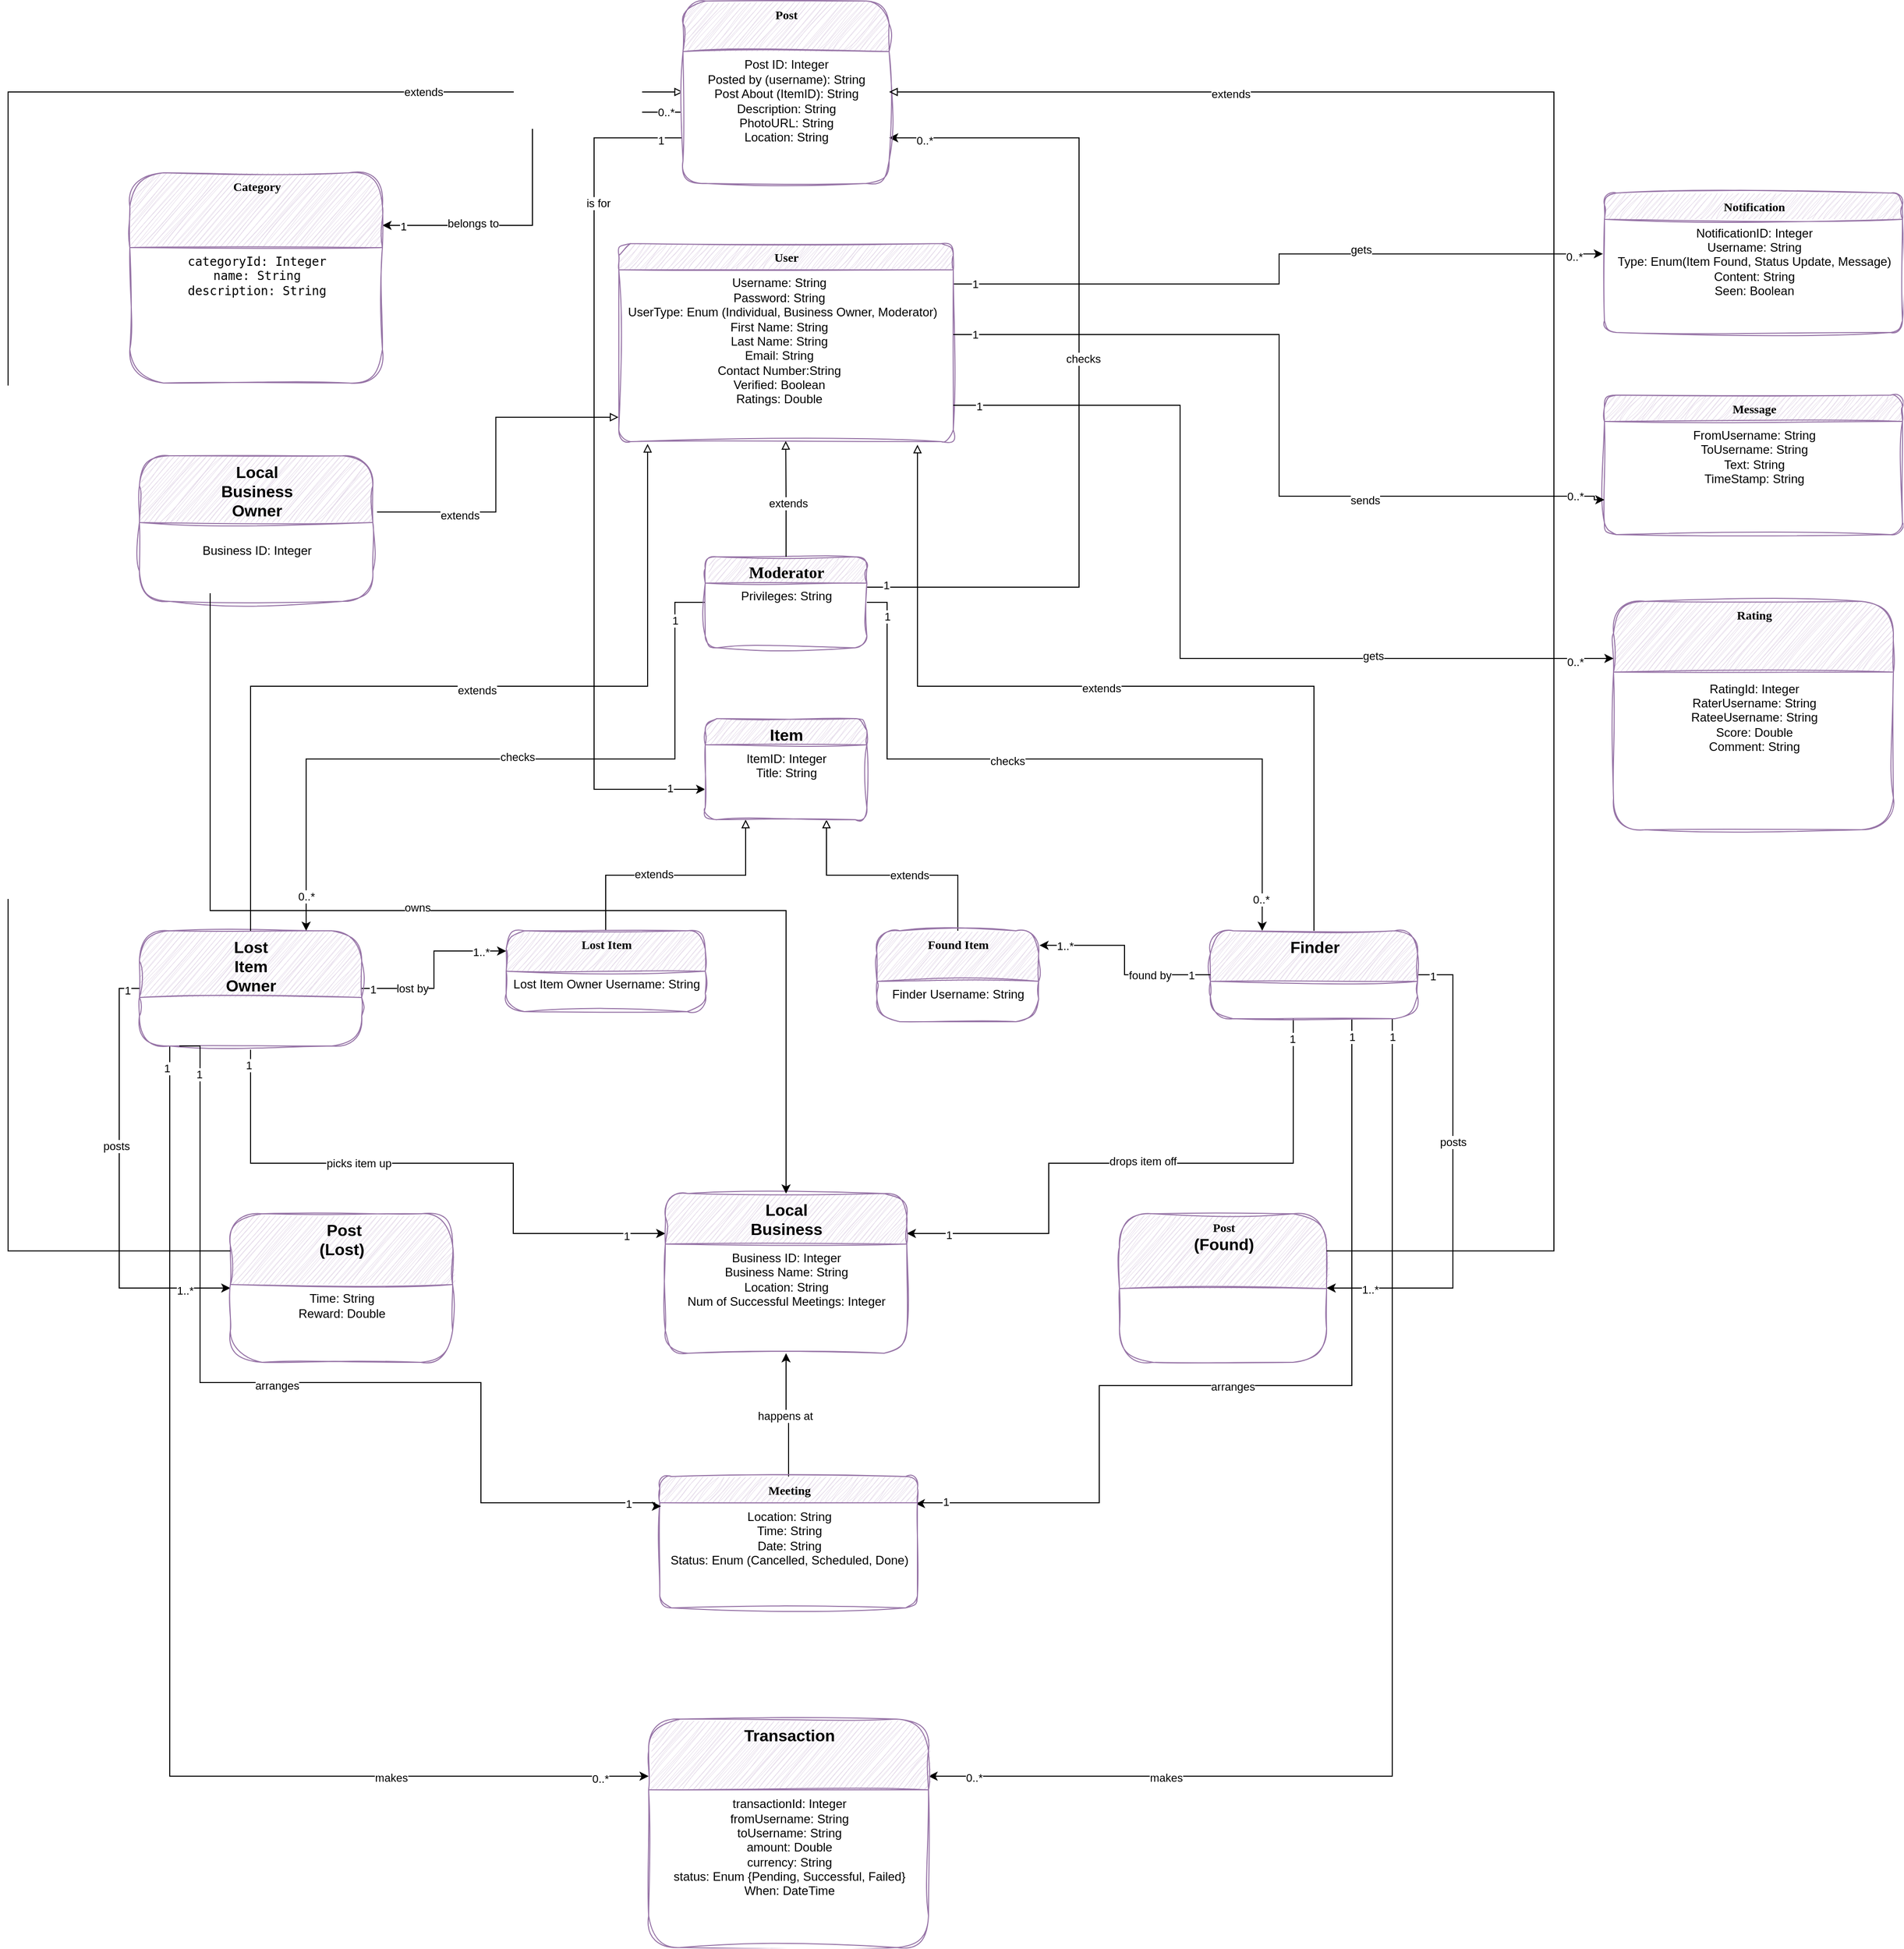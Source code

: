 <mxfile version="26.2.14">
  <diagram name="Page-1" id="hVkFm149pKsA2niMRCKo">
    <mxGraphModel dx="2934" dy="2170" grid="1" gridSize="10" guides="1" tooltips="1" connect="1" arrows="1" fold="1" page="1" pageScale="1" pageWidth="850" pageHeight="1100" math="0" shadow="0">
      <root>
        <mxCell id="0" />
        <mxCell id="1" parent="0" />
        <mxCell id="30yQaxvcxM4nG7VqYGFR-7" style="edgeStyle=orthogonalEdgeStyle;rounded=0;orthogonalLoop=1;jettySize=auto;html=1;entryX=0.25;entryY=1;entryDx=0;entryDy=0;endArrow=block;endFill=0;exitX=0.5;exitY=0;exitDx=0;exitDy=0;" edge="1" parent="1" source="30yQaxvcxM4nG7VqYGFR-3" target="30yQaxvcxM4nG7VqYGFR-1">
          <mxGeometry relative="1" as="geometry" />
        </mxCell>
        <mxCell id="30yQaxvcxM4nG7VqYGFR-10" value="extends" style="edgeLabel;html=1;align=center;verticalAlign=middle;resizable=0;points=[];" vertex="1" connectable="0" parent="30yQaxvcxM4nG7VqYGFR-7">
          <mxGeometry x="-0.183" y="1" relative="1" as="geometry">
            <mxPoint x="1" as="offset" />
          </mxGeometry>
        </mxCell>
        <mxCell id="30yQaxvcxM4nG7VqYGFR-8" style="edgeStyle=orthogonalEdgeStyle;rounded=0;orthogonalLoop=1;jettySize=auto;html=1;entryX=0.75;entryY=1;entryDx=0;entryDy=0;exitX=0.5;exitY=0;exitDx=0;exitDy=0;endArrow=block;endFill=0;" edge="1" parent="1" source="30yQaxvcxM4nG7VqYGFR-5" target="30yQaxvcxM4nG7VqYGFR-1">
          <mxGeometry relative="1" as="geometry" />
        </mxCell>
        <mxCell id="30yQaxvcxM4nG7VqYGFR-9" value="extends" style="edgeLabel;html=1;align=center;verticalAlign=middle;resizable=0;points=[];" vertex="1" connectable="0" parent="30yQaxvcxM4nG7VqYGFR-8">
          <mxGeometry x="-0.142" relative="1" as="geometry">
            <mxPoint as="offset" />
          </mxGeometry>
        </mxCell>
        <mxCell id="30yQaxvcxM4nG7VqYGFR-82" style="edgeStyle=orthogonalEdgeStyle;rounded=0;orthogonalLoop=1;jettySize=auto;html=1;exitX=0;exitY=0.75;exitDx=0;exitDy=0;" edge="1" parent="1" source="30yQaxvcxM4nG7VqYGFR-72" target="30yQaxvcxM4nG7VqYGFR-1">
          <mxGeometry relative="1" as="geometry">
            <mxPoint x="240" y="-580" as="sourcePoint" />
            <Array as="points">
              <mxPoint x="210" y="-595" />
              <mxPoint x="210" y="50" />
            </Array>
          </mxGeometry>
        </mxCell>
        <mxCell id="30yQaxvcxM4nG7VqYGFR-84" value="is for" style="edgeLabel;html=1;align=center;verticalAlign=middle;resizable=0;points=[];" vertex="1" connectable="0" parent="30yQaxvcxM4nG7VqYGFR-82">
          <mxGeometry x="-0.642" y="4" relative="1" as="geometry">
            <mxPoint y="1" as="offset" />
          </mxGeometry>
        </mxCell>
        <mxCell id="30yQaxvcxM4nG7VqYGFR-111" value="1" style="edgeLabel;html=1;align=center;verticalAlign=middle;resizable=0;points=[];" vertex="1" connectable="0" parent="30yQaxvcxM4nG7VqYGFR-82">
          <mxGeometry x="-0.948" y="2" relative="1" as="geometry">
            <mxPoint as="offset" />
          </mxGeometry>
        </mxCell>
        <mxCell id="30yQaxvcxM4nG7VqYGFR-112" value="1" style="edgeLabel;html=1;align=center;verticalAlign=middle;resizable=0;points=[];" vertex="1" connectable="0" parent="30yQaxvcxM4nG7VqYGFR-82">
          <mxGeometry x="0.917" y="1" relative="1" as="geometry">
            <mxPoint as="offset" />
          </mxGeometry>
        </mxCell>
        <mxCell id="30yQaxvcxM4nG7VqYGFR-1" value="&lt;span id=&quot;docs-internal-guid-3f319763-7fff-94b9-aead-58de4b7816bd&quot; style=&quot;font-size:12pt;font-family:Calibri,sans-serif;color:#000000;background-color:transparent;font-weight:700;font-style:normal;font-variant:normal;text-decoration:none;vertical-align:baseline;white-space:pre;white-space:pre-wrap;&quot;&gt;Item&lt;/span&gt;" style="swimlane;html=1;fontStyle=1;align=center;verticalAlign=top;childLayout=stackLayout;horizontal=1;startSize=26;horizontalStack=0;resizeParent=1;resizeLast=0;collapsible=1;marginBottom=0;swimlaneFillColor=#ffffff;rounded=1;shadow=0;comic=0;labelBackgroundColor=none;strokeWidth=1;fillColor=#e1d5e7;fontFamily=Verdana;fontSize=12;sketch=1;curveFitting=1;jiggle=2;strokeColor=#9673a6;" vertex="1" parent="1">
          <mxGeometry x="320" y="-20" width="160" height="100" as="geometry" />
        </mxCell>
        <mxCell id="30yQaxvcxM4nG7VqYGFR-2" value="&lt;div&gt;ItemID: Integer&lt;/div&gt;&lt;div&gt;Title: String&lt;/div&gt;&lt;div&gt;&lt;br&gt;&lt;/div&gt;" style="text;html=1;align=center;verticalAlign=middle;resizable=0;points=[];autosize=1;strokeColor=none;fillColor=none;" vertex="1" parent="30yQaxvcxM4nG7VqYGFR-1">
          <mxGeometry y="26" width="160" height="55" as="geometry" />
        </mxCell>
        <mxCell id="30yQaxvcxM4nG7VqYGFR-3" value="Lost Item" style="swimlane;html=1;fontStyle=1;align=center;verticalAlign=top;childLayout=stackLayout;horizontal=1;startSize=40;horizontalStack=0;resizeParent=1;resizeLast=0;collapsible=1;marginBottom=0;swimlaneFillColor=#ffffff;rounded=1;shadow=0;comic=0;labelBackgroundColor=none;strokeWidth=1;fillColor=#e1d5e7;fontFamily=Verdana;fontSize=12;sketch=1;curveFitting=1;jiggle=2;strokeColor=#9673a6;" vertex="1" parent="1">
          <mxGeometry x="123" y="190" width="197" height="80" as="geometry" />
        </mxCell>
        <mxCell id="30yQaxvcxM4nG7VqYGFR-4" value="Lost Item Owner Username: String" style="text;html=1;align=center;verticalAlign=middle;resizable=0;points=[];autosize=1;strokeColor=none;fillColor=none;" vertex="1" parent="30yQaxvcxM4nG7VqYGFR-3">
          <mxGeometry y="40" width="197" height="26" as="geometry" />
        </mxCell>
        <mxCell id="30yQaxvcxM4nG7VqYGFR-5" value="Found Item" style="swimlane;html=1;fontStyle=1;align=center;verticalAlign=top;childLayout=stackLayout;horizontal=1;startSize=50;horizontalStack=0;resizeParent=1;resizeLast=0;collapsible=1;marginBottom=0;swimlaneFillColor=#ffffff;rounded=1;shadow=0;comic=0;labelBackgroundColor=none;strokeWidth=1;fillColor=#e1d5e7;fontFamily=Verdana;fontSize=12;sketch=1;curveFitting=1;jiggle=2;strokeColor=#9673a6;" vertex="1" parent="1">
          <mxGeometry x="490" y="190" width="160" height="90" as="geometry" />
        </mxCell>
        <mxCell id="30yQaxvcxM4nG7VqYGFR-6" value="Finder Username: String" style="text;html=1;align=center;verticalAlign=middle;resizable=0;points=[];autosize=1;strokeColor=none;fillColor=none;" vertex="1" parent="30yQaxvcxM4nG7VqYGFR-5">
          <mxGeometry y="50" width="160" height="26" as="geometry" />
        </mxCell>
        <mxCell id="30yQaxvcxM4nG7VqYGFR-36" style="edgeStyle=orthogonalEdgeStyle;rounded=0;orthogonalLoop=1;jettySize=auto;html=1;entryX=1;entryY=0.25;entryDx=0;entryDy=0;" edge="1" parent="1" source="30yQaxvcxM4nG7VqYGFR-11" target="30yQaxvcxM4nG7VqYGFR-29">
          <mxGeometry relative="1" as="geometry">
            <Array as="points">
              <mxPoint x="902" y="420" />
              <mxPoint x="660" y="420" />
              <mxPoint x="660" y="490" />
            </Array>
          </mxGeometry>
        </mxCell>
        <mxCell id="30yQaxvcxM4nG7VqYGFR-37" value="drops item off" style="edgeLabel;html=1;align=center;verticalAlign=middle;resizable=0;points=[];" vertex="1" connectable="0" parent="30yQaxvcxM4nG7VqYGFR-36">
          <mxGeometry x="-0.022" y="-2" relative="1" as="geometry">
            <mxPoint x="-1" as="offset" />
          </mxGeometry>
        </mxCell>
        <mxCell id="30yQaxvcxM4nG7VqYGFR-138" value="1" style="edgeLabel;html=1;align=center;verticalAlign=middle;resizable=0;points=[];" vertex="1" connectable="0" parent="30yQaxvcxM4nG7VqYGFR-36">
          <mxGeometry x="-0.933" y="-1" relative="1" as="geometry">
            <mxPoint as="offset" />
          </mxGeometry>
        </mxCell>
        <mxCell id="30yQaxvcxM4nG7VqYGFR-139" value="1" style="edgeLabel;html=1;align=center;verticalAlign=middle;resizable=0;points=[];" vertex="1" connectable="0" parent="30yQaxvcxM4nG7VqYGFR-36">
          <mxGeometry x="0.861" y="1" relative="1" as="geometry">
            <mxPoint as="offset" />
          </mxGeometry>
        </mxCell>
        <mxCell id="30yQaxvcxM4nG7VqYGFR-46" style="edgeStyle=orthogonalEdgeStyle;rounded=0;orthogonalLoop=1;jettySize=auto;html=1;entryX=0.994;entryY=0.208;entryDx=0;entryDy=0;entryPerimeter=0;" edge="1" parent="1" source="30yQaxvcxM4nG7VqYGFR-11" target="30yQaxvcxM4nG7VqYGFR-39">
          <mxGeometry relative="1" as="geometry">
            <Array as="points">
              <mxPoint x="960" y="640" />
              <mxPoint x="710" y="640" />
              <mxPoint x="710" y="756" />
              <mxPoint x="530" y="756" />
              <mxPoint x="530" y="757" />
            </Array>
          </mxGeometry>
        </mxCell>
        <mxCell id="30yQaxvcxM4nG7VqYGFR-49" value="arranges" style="edgeLabel;html=1;align=center;verticalAlign=middle;resizable=0;points=[];" vertex="1" connectable="0" parent="30yQaxvcxM4nG7VqYGFR-46">
          <mxGeometry x="0.143" y="1" relative="1" as="geometry">
            <mxPoint x="40" as="offset" />
          </mxGeometry>
        </mxCell>
        <mxCell id="30yQaxvcxM4nG7VqYGFR-140" value="1" style="edgeLabel;html=1;align=center;verticalAlign=middle;resizable=0;points=[];" vertex="1" connectable="0" parent="30yQaxvcxM4nG7VqYGFR-46">
          <mxGeometry x="-0.961" relative="1" as="geometry">
            <mxPoint as="offset" />
          </mxGeometry>
        </mxCell>
        <mxCell id="30yQaxvcxM4nG7VqYGFR-141" value="1" style="edgeLabel;html=1;align=center;verticalAlign=middle;resizable=0;points=[];" vertex="1" connectable="0" parent="30yQaxvcxM4nG7VqYGFR-46">
          <mxGeometry x="0.933" y="-1" relative="1" as="geometry">
            <mxPoint as="offset" />
          </mxGeometry>
        </mxCell>
        <mxCell id="30yQaxvcxM4nG7VqYGFR-70" style="edgeStyle=orthogonalEdgeStyle;rounded=0;orthogonalLoop=1;jettySize=auto;html=1;entryX=1;entryY=0.5;entryDx=0;entryDy=0;" edge="1" parent="1" source="30yQaxvcxM4nG7VqYGFR-11" target="30yQaxvcxM4nG7VqYGFR-66">
          <mxGeometry relative="1" as="geometry">
            <Array as="points">
              <mxPoint x="1060" y="234" />
              <mxPoint x="1060" y="544" />
            </Array>
          </mxGeometry>
        </mxCell>
        <mxCell id="30yQaxvcxM4nG7VqYGFR-71" value="posts" style="edgeLabel;html=1;align=center;verticalAlign=middle;resizable=0;points=[];" vertex="1" connectable="0" parent="30yQaxvcxM4nG7VqYGFR-70">
          <mxGeometry x="-0.153" relative="1" as="geometry">
            <mxPoint y="1" as="offset" />
          </mxGeometry>
        </mxCell>
        <mxCell id="30yQaxvcxM4nG7VqYGFR-128" value="1" style="edgeLabel;html=1;align=center;verticalAlign=middle;resizable=0;points=[];" vertex="1" connectable="0" parent="30yQaxvcxM4nG7VqYGFR-70">
          <mxGeometry x="-0.936" relative="1" as="geometry">
            <mxPoint y="1" as="offset" />
          </mxGeometry>
        </mxCell>
        <mxCell id="30yQaxvcxM4nG7VqYGFR-129" value="1..*" style="edgeLabel;html=1;align=center;verticalAlign=middle;resizable=0;points=[];" vertex="1" connectable="0" parent="30yQaxvcxM4nG7VqYGFR-70">
          <mxGeometry x="0.817" y="1" relative="1" as="geometry">
            <mxPoint as="offset" />
          </mxGeometry>
        </mxCell>
        <mxCell id="30yQaxvcxM4nG7VqYGFR-107" style="edgeStyle=orthogonalEdgeStyle;rounded=0;orthogonalLoop=1;jettySize=auto;html=1;entryX=1;entryY=0.25;entryDx=0;entryDy=0;" edge="1" parent="1" source="30yQaxvcxM4nG7VqYGFR-11" target="30yQaxvcxM4nG7VqYGFR-104">
          <mxGeometry relative="1" as="geometry">
            <Array as="points">
              <mxPoint x="1000" y="1027" />
            </Array>
          </mxGeometry>
        </mxCell>
        <mxCell id="30yQaxvcxM4nG7VqYGFR-108" value="makes" style="edgeLabel;html=1;align=center;verticalAlign=middle;resizable=0;points=[];" vertex="1" connectable="0" parent="30yQaxvcxM4nG7VqYGFR-107">
          <mxGeometry x="0.611" y="1" relative="1" as="geometry">
            <mxPoint as="offset" />
          </mxGeometry>
        </mxCell>
        <mxCell id="30yQaxvcxM4nG7VqYGFR-145" value="0..*" style="edgeLabel;html=1;align=center;verticalAlign=middle;resizable=0;points=[];" vertex="1" connectable="0" parent="30yQaxvcxM4nG7VqYGFR-107">
          <mxGeometry x="0.927" y="1" relative="1" as="geometry">
            <mxPoint x="1" as="offset" />
          </mxGeometry>
        </mxCell>
        <mxCell id="30yQaxvcxM4nG7VqYGFR-147" value="1" style="edgeLabel;html=1;align=center;verticalAlign=middle;resizable=0;points=[];" vertex="1" connectable="0" parent="30yQaxvcxM4nG7VqYGFR-107">
          <mxGeometry x="-0.97" relative="1" as="geometry">
            <mxPoint as="offset" />
          </mxGeometry>
        </mxCell>
        <mxCell id="30yQaxvcxM4nG7VqYGFR-11" value="&lt;span id=&quot;docs-internal-guid-a88b9b18-7fff-cebd-dcaf-61405e9e3261&quot; style=&quot;font-size:12pt;font-family:Calibri,sans-serif;color:#000000;background-color:transparent;font-weight:700;font-style:normal;font-variant:normal;text-decoration:none;vertical-align:baseline;white-space:pre;white-space:pre-wrap;&quot;&gt;Finder&lt;/span&gt;" style="swimlane;html=1;fontStyle=1;align=center;verticalAlign=top;childLayout=stackLayout;horizontal=1;startSize=50;horizontalStack=0;resizeParent=1;resizeLast=0;collapsible=1;marginBottom=0;swimlaneFillColor=#ffffff;rounded=1;shadow=0;comic=0;labelBackgroundColor=none;strokeWidth=1;fillColor=#e1d5e7;fontFamily=Verdana;fontSize=12;sketch=1;curveFitting=1;jiggle=2;strokeColor=#9673a6;" vertex="1" parent="1">
          <mxGeometry x="820" y="190" width="205" height="87" as="geometry" />
        </mxCell>
        <mxCell id="30yQaxvcxM4nG7VqYGFR-13" style="edgeStyle=orthogonalEdgeStyle;rounded=0;orthogonalLoop=1;jettySize=auto;html=1;entryX=0;entryY=0.25;entryDx=0;entryDy=0;" edge="1" parent="1" source="30yQaxvcxM4nG7VqYGFR-12" target="30yQaxvcxM4nG7VqYGFR-3">
          <mxGeometry relative="1" as="geometry" />
        </mxCell>
        <mxCell id="30yQaxvcxM4nG7VqYGFR-14" value="lost by" style="edgeLabel;html=1;align=center;verticalAlign=middle;resizable=0;points=[];" vertex="1" connectable="0" parent="30yQaxvcxM4nG7VqYGFR-13">
          <mxGeometry x="-0.578" y="-1" relative="1" as="geometry">
            <mxPoint x="12" y="-1" as="offset" />
          </mxGeometry>
        </mxCell>
        <mxCell id="30yQaxvcxM4nG7VqYGFR-132" value="1" style="edgeLabel;html=1;align=center;verticalAlign=middle;resizable=0;points=[];" vertex="1" connectable="0" parent="30yQaxvcxM4nG7VqYGFR-13">
          <mxGeometry x="-0.878" y="-1" relative="1" as="geometry">
            <mxPoint as="offset" />
          </mxGeometry>
        </mxCell>
        <mxCell id="30yQaxvcxM4nG7VqYGFR-133" value="1..*" style="edgeLabel;html=1;align=center;verticalAlign=middle;resizable=0;points=[];" vertex="1" connectable="0" parent="30yQaxvcxM4nG7VqYGFR-13">
          <mxGeometry x="0.722" y="-1" relative="1" as="geometry">
            <mxPoint as="offset" />
          </mxGeometry>
        </mxCell>
        <mxCell id="30yQaxvcxM4nG7VqYGFR-35" style="edgeStyle=orthogonalEdgeStyle;rounded=0;orthogonalLoop=1;jettySize=auto;html=1;entryX=0;entryY=0.25;entryDx=0;entryDy=0;" edge="1" parent="1" source="30yQaxvcxM4nG7VqYGFR-12" target="30yQaxvcxM4nG7VqYGFR-29">
          <mxGeometry relative="1" as="geometry">
            <Array as="points">
              <mxPoint x="-130" y="420" />
              <mxPoint x="130" y="420" />
              <mxPoint x="130" y="490" />
            </Array>
          </mxGeometry>
        </mxCell>
        <mxCell id="30yQaxvcxM4nG7VqYGFR-38" value="picks item up" style="edgeLabel;html=1;align=center;verticalAlign=middle;resizable=0;points=[];" vertex="1" connectable="0" parent="30yQaxvcxM4nG7VqYGFR-35">
          <mxGeometry x="-0.252" relative="1" as="geometry">
            <mxPoint as="offset" />
          </mxGeometry>
        </mxCell>
        <mxCell id="30yQaxvcxM4nG7VqYGFR-136" value="1" style="edgeLabel;html=1;align=center;verticalAlign=middle;resizable=0;points=[];" vertex="1" connectable="0" parent="30yQaxvcxM4nG7VqYGFR-35">
          <mxGeometry x="-0.936" y="-2" relative="1" as="geometry">
            <mxPoint as="offset" />
          </mxGeometry>
        </mxCell>
        <mxCell id="30yQaxvcxM4nG7VqYGFR-137" value="1" style="edgeLabel;html=1;align=center;verticalAlign=middle;resizable=0;points=[];" vertex="1" connectable="0" parent="30yQaxvcxM4nG7VqYGFR-35">
          <mxGeometry x="0.867" y="-1" relative="1" as="geometry">
            <mxPoint x="1" y="1" as="offset" />
          </mxGeometry>
        </mxCell>
        <mxCell id="30yQaxvcxM4nG7VqYGFR-68" style="edgeStyle=orthogonalEdgeStyle;rounded=0;orthogonalLoop=1;jettySize=auto;html=1;entryX=0;entryY=0.5;entryDx=0;entryDy=0;" edge="1" parent="1" source="30yQaxvcxM4nG7VqYGFR-12" target="30yQaxvcxM4nG7VqYGFR-64">
          <mxGeometry relative="1" as="geometry">
            <Array as="points">
              <mxPoint x="-260" y="247" />
              <mxPoint x="-260" y="544" />
            </Array>
          </mxGeometry>
        </mxCell>
        <mxCell id="30yQaxvcxM4nG7VqYGFR-69" value="posts" style="edgeLabel;html=1;align=center;verticalAlign=middle;resizable=0;points=[];" vertex="1" connectable="0" parent="30yQaxvcxM4nG7VqYGFR-68">
          <mxGeometry x="-0.175" y="-3" relative="1" as="geometry">
            <mxPoint as="offset" />
          </mxGeometry>
        </mxCell>
        <mxCell id="30yQaxvcxM4nG7VqYGFR-134" value="1" style="edgeLabel;html=1;align=center;verticalAlign=middle;resizable=0;points=[];" vertex="1" connectable="0" parent="30yQaxvcxM4nG7VqYGFR-68">
          <mxGeometry x="-0.944" y="2" relative="1" as="geometry">
            <mxPoint as="offset" />
          </mxGeometry>
        </mxCell>
        <mxCell id="30yQaxvcxM4nG7VqYGFR-135" value="1..*" style="edgeLabel;html=1;align=center;verticalAlign=middle;resizable=0;points=[];" vertex="1" connectable="0" parent="30yQaxvcxM4nG7VqYGFR-68">
          <mxGeometry x="0.789" y="-1" relative="1" as="geometry">
            <mxPoint y="1" as="offset" />
          </mxGeometry>
        </mxCell>
        <mxCell id="30yQaxvcxM4nG7VqYGFR-106" style="edgeStyle=orthogonalEdgeStyle;rounded=0;orthogonalLoop=1;jettySize=auto;html=1;entryX=0;entryY=0.25;entryDx=0;entryDy=0;" edge="1" parent="1" source="30yQaxvcxM4nG7VqYGFR-12" target="30yQaxvcxM4nG7VqYGFR-104">
          <mxGeometry relative="1" as="geometry">
            <Array as="points">
              <mxPoint x="-210" y="1027" />
            </Array>
          </mxGeometry>
        </mxCell>
        <mxCell id="30yQaxvcxM4nG7VqYGFR-110" value="makes" style="edgeLabel;html=1;align=center;verticalAlign=middle;resizable=0;points=[];" vertex="1" connectable="0" parent="30yQaxvcxM4nG7VqYGFR-106">
          <mxGeometry x="0.572" y="-1" relative="1" as="geometry">
            <mxPoint x="1" as="offset" />
          </mxGeometry>
        </mxCell>
        <mxCell id="30yQaxvcxM4nG7VqYGFR-144" value="0..*" style="edgeLabel;html=1;align=center;verticalAlign=middle;resizable=0;points=[];" vertex="1" connectable="0" parent="30yQaxvcxM4nG7VqYGFR-106">
          <mxGeometry x="0.92" y="-1" relative="1" as="geometry">
            <mxPoint y="1" as="offset" />
          </mxGeometry>
        </mxCell>
        <mxCell id="30yQaxvcxM4nG7VqYGFR-146" value="1" style="edgeLabel;html=1;align=center;verticalAlign=middle;resizable=0;points=[];" vertex="1" connectable="0" parent="30yQaxvcxM4nG7VqYGFR-106">
          <mxGeometry x="-0.963" y="-3" relative="1" as="geometry">
            <mxPoint as="offset" />
          </mxGeometry>
        </mxCell>
        <mxCell id="30yQaxvcxM4nG7VqYGFR-12" value="&lt;div align=&quot;center&quot;&gt;&lt;font style=&quot;font-size: 16px;&quot;&gt;&lt;span id=&quot;docs-internal-guid-7b11c67e-7fff-f666-aebd-7296b2d91ea7&quot; style=&quot;font-family: Calibri, sans-serif; color: rgb(0, 0, 0); background-color: transparent; font-weight: 700; font-style: normal; font-variant: normal; text-decoration: none; vertical-align: baseline; white-space: pre-wrap;&quot;&gt;Lost Item Owner&lt;/span&gt;&lt;/font&gt;&lt;/div&gt;" style="swimlane;html=1;fontStyle=1;align=center;verticalAlign=top;childLayout=stackLayout;horizontal=1;startSize=66;horizontalStack=0;resizeParent=1;resizeLast=0;collapsible=1;marginBottom=0;swimlaneFillColor=#ffffff;rounded=1;shadow=0;comic=0;labelBackgroundColor=none;strokeWidth=1;fillColor=#e1d5e7;fontFamily=Verdana;fontSize=12;sketch=1;curveFitting=1;jiggle=2;strokeColor=#9673a6;" vertex="1" parent="1">
          <mxGeometry x="-240" y="190" width="220" height="114" as="geometry" />
        </mxCell>
        <mxCell id="30yQaxvcxM4nG7VqYGFR-15" style="edgeStyle=orthogonalEdgeStyle;rounded=0;orthogonalLoop=1;jettySize=auto;html=1;entryX=1.005;entryY=0.16;entryDx=0;entryDy=0;entryPerimeter=0;" edge="1" parent="1" source="30yQaxvcxM4nG7VqYGFR-11" target="30yQaxvcxM4nG7VqYGFR-5">
          <mxGeometry relative="1" as="geometry" />
        </mxCell>
        <mxCell id="30yQaxvcxM4nG7VqYGFR-17" value="found by" style="edgeLabel;html=1;align=center;verticalAlign=middle;resizable=0;points=[];" vertex="1" connectable="0" parent="30yQaxvcxM4nG7VqYGFR-15">
          <mxGeometry x="-0.595" relative="1" as="geometry">
            <mxPoint x="-20" as="offset" />
          </mxGeometry>
        </mxCell>
        <mxCell id="30yQaxvcxM4nG7VqYGFR-130" value="1" style="edgeLabel;html=1;align=center;verticalAlign=middle;resizable=0;points=[];" vertex="1" connectable="0" parent="30yQaxvcxM4nG7VqYGFR-15">
          <mxGeometry x="-0.808" relative="1" as="geometry">
            <mxPoint as="offset" />
          </mxGeometry>
        </mxCell>
        <mxCell id="30yQaxvcxM4nG7VqYGFR-131" value="1..*" style="edgeLabel;html=1;align=center;verticalAlign=middle;resizable=0;points=[];" vertex="1" connectable="0" parent="30yQaxvcxM4nG7VqYGFR-15">
          <mxGeometry x="0.746" relative="1" as="geometry">
            <mxPoint as="offset" />
          </mxGeometry>
        </mxCell>
        <mxCell id="30yQaxvcxM4nG7VqYGFR-91" style="edgeStyle=orthogonalEdgeStyle;rounded=0;orthogonalLoop=1;jettySize=auto;html=1;entryX=-0.005;entryY=0.407;entryDx=0;entryDy=0;entryPerimeter=0;" edge="1" parent="1" source="30yQaxvcxM4nG7VqYGFR-18" target="30yQaxvcxM4nG7VqYGFR-86">
          <mxGeometry relative="1" as="geometry">
            <Array as="points">
              <mxPoint x="888" y="-450" />
              <mxPoint x="888" y="-480" />
            </Array>
          </mxGeometry>
        </mxCell>
        <mxCell id="30yQaxvcxM4nG7VqYGFR-92" value="gets" style="edgeLabel;html=1;align=center;verticalAlign=middle;resizable=0;points=[];" vertex="1" connectable="0" parent="30yQaxvcxM4nG7VqYGFR-91">
          <mxGeometry x="0.284" y="4" relative="1" as="geometry">
            <mxPoint x="1" as="offset" />
          </mxGeometry>
        </mxCell>
        <mxCell id="30yQaxvcxM4nG7VqYGFR-121" value="1" style="edgeLabel;html=1;align=center;verticalAlign=middle;resizable=0;points=[];" vertex="1" connectable="0" parent="30yQaxvcxM4nG7VqYGFR-91">
          <mxGeometry x="-0.939" relative="1" as="geometry">
            <mxPoint x="1" as="offset" />
          </mxGeometry>
        </mxCell>
        <mxCell id="30yQaxvcxM4nG7VqYGFR-122" value="0..*" style="edgeLabel;html=1;align=center;verticalAlign=middle;resizable=0;points=[];" vertex="1" connectable="0" parent="30yQaxvcxM4nG7VqYGFR-91">
          <mxGeometry x="0.85" y="-3" relative="1" as="geometry">
            <mxPoint x="22" as="offset" />
          </mxGeometry>
        </mxCell>
        <mxCell id="30yQaxvcxM4nG7VqYGFR-18" value="User" style="swimlane;html=1;fontStyle=1;align=center;verticalAlign=top;childLayout=stackLayout;horizontal=1;startSize=26;horizontalStack=0;resizeParent=1;resizeLast=0;collapsible=1;marginBottom=0;swimlaneFillColor=#ffffff;rounded=1;shadow=0;comic=0;labelBackgroundColor=none;strokeWidth=1;fillColor=#e1d5e7;fontFamily=Verdana;fontSize=12;sketch=1;curveFitting=1;jiggle=2;strokeColor=#9673a6;" vertex="1" parent="1">
          <mxGeometry x="234.5" y="-490" width="331" height="196" as="geometry" />
        </mxCell>
        <mxCell id="30yQaxvcxM4nG7VqYGFR-19" value="&lt;div align=&quot;center&quot;&gt;Username: String&lt;/div&gt;&lt;div align=&quot;center&quot;&gt;Password: String&lt;/div&gt;&lt;div align=&quot;center&quot;&gt;&amp;nbsp; UserType: Enum (Individual, Business Owner, Moderator)&lt;/div&gt;&lt;div align=&quot;center&quot;&gt;First Name: String&lt;/div&gt;&lt;div align=&quot;center&quot;&gt;Last Name: String&lt;/div&gt;&lt;div align=&quot;center&quot;&gt;Email: String&lt;/div&gt;&lt;div align=&quot;center&quot;&gt;Contact Number:String&lt;/div&gt;&lt;div align=&quot;center&quot;&gt;Verified: Boolean &lt;br&gt;&lt;/div&gt;&lt;div align=&quot;center&quot;&gt;Ratings: Double&lt;/div&gt;&lt;div&gt;&lt;div align=&quot;left&quot;&gt;&lt;br&gt;&lt;/div&gt;&lt;br&gt;&lt;/div&gt;" style="text;html=1;align=left;verticalAlign=middle;resizable=0;points=[];autosize=1;strokeColor=none;fillColor=none;" vertex="1" parent="30yQaxvcxM4nG7VqYGFR-18">
          <mxGeometry y="26" width="331" height="170" as="geometry" />
        </mxCell>
        <mxCell id="30yQaxvcxM4nG7VqYGFR-20" style="edgeStyle=orthogonalEdgeStyle;rounded=0;orthogonalLoop=1;jettySize=auto;html=1;endArrow=block;endFill=0;exitX=0.5;exitY=0;exitDx=0;exitDy=0;entryX=0.086;entryY=1.013;entryDx=0;entryDy=0;entryPerimeter=0;" edge="1" parent="1" source="30yQaxvcxM4nG7VqYGFR-12" target="30yQaxvcxM4nG7VqYGFR-19">
          <mxGeometry relative="1" as="geometry" />
        </mxCell>
        <mxCell id="30yQaxvcxM4nG7VqYGFR-24" value="extends" style="edgeLabel;html=1;align=center;verticalAlign=middle;resizable=0;points=[];" vertex="1" connectable="0" parent="30yQaxvcxM4nG7VqYGFR-20">
          <mxGeometry x="0.065" y="-4" relative="1" as="geometry">
            <mxPoint as="offset" />
          </mxGeometry>
        </mxCell>
        <mxCell id="30yQaxvcxM4nG7VqYGFR-22" style="edgeStyle=orthogonalEdgeStyle;rounded=0;orthogonalLoop=1;jettySize=auto;html=1;exitX=0.5;exitY=0;exitDx=0;exitDy=0;entryX=0.893;entryY=1.018;entryDx=0;entryDy=0;entryPerimeter=0;endArrow=block;endFill=0;" edge="1" parent="1" source="30yQaxvcxM4nG7VqYGFR-11" target="30yQaxvcxM4nG7VqYGFR-19">
          <mxGeometry relative="1" as="geometry" />
        </mxCell>
        <mxCell id="30yQaxvcxM4nG7VqYGFR-23" value="extends" style="edgeLabel;html=1;align=center;verticalAlign=middle;resizable=0;points=[];" vertex="1" connectable="0" parent="30yQaxvcxM4nG7VqYGFR-22">
          <mxGeometry x="0.038" y="2" relative="1" as="geometry">
            <mxPoint x="1" as="offset" />
          </mxGeometry>
        </mxCell>
        <mxCell id="30yQaxvcxM4nG7VqYGFR-25" value="&lt;div&gt;&lt;span id=&quot;docs-internal-guid-55cd896a-7fff-4ad1-102f-66eb74480d65&quot; style=&quot;font-size: 12pt; font-family: Calibri, sans-serif; color: rgb(0, 0, 0); background-color: transparent; font-weight: 700; font-style: normal; font-variant: normal; text-decoration: none; vertical-align: baseline; white-space: pre-wrap;&quot;&gt;Local Business Owner&lt;/span&gt;&lt;/div&gt;&lt;div&gt;&lt;span id=&quot;docs-internal-guid-55cd896a-7fff-4ad1-102f-66eb74480d65&quot; style=&quot;font-size: 12pt; font-family: Calibri, sans-serif; color: rgb(0, 0, 0); background-color: transparent; font-weight: 700; font-style: normal; font-variant: normal; text-decoration: none; vertical-align: baseline; white-space: pre-wrap;&quot;&gt;&lt;span style=&quot;white-space: pre;&quot;&gt;&#x9;&lt;/span&gt;&lt;span style=&quot;white-space: pre;&quot;&gt;&#x9;&lt;/span&gt;&lt;br&gt;&lt;/span&gt;&lt;/div&gt;" style="swimlane;html=1;fontStyle=1;align=center;verticalAlign=top;childLayout=stackLayout;horizontal=1;startSize=66;horizontalStack=0;resizeParent=1;resizeLast=0;collapsible=1;marginBottom=0;swimlaneFillColor=#ffffff;rounded=1;shadow=0;comic=0;labelBackgroundColor=none;strokeWidth=1;fillColor=#e1d5e7;fontFamily=Verdana;fontSize=12;sketch=1;curveFitting=1;jiggle=2;strokeColor=#9673a6;" vertex="1" parent="1">
          <mxGeometry x="-240" y="-280" width="231" height="144" as="geometry" />
        </mxCell>
        <mxCell id="30yQaxvcxM4nG7VqYGFR-26" value="&lt;br&gt;&lt;div&gt;Business ID: Integer&lt;/div&gt;&lt;div&gt;&amp;nbsp;&lt;br&gt;&lt;/div&gt;&lt;div&gt;&lt;br&gt;&lt;/div&gt;" style="text;html=1;align=center;verticalAlign=middle;resizable=0;points=[];autosize=1;strokeColor=none;fillColor=none;" vertex="1" parent="30yQaxvcxM4nG7VqYGFR-25">
          <mxGeometry y="66" width="231" height="70" as="geometry" />
        </mxCell>
        <mxCell id="30yQaxvcxM4nG7VqYGFR-27" style="edgeStyle=orthogonalEdgeStyle;rounded=0;orthogonalLoop=1;jettySize=auto;html=1;exitX=1.018;exitY=0.386;exitDx=0;exitDy=0;exitPerimeter=0;endArrow=block;endFill=0;entryX=-0.001;entryY=0.858;entryDx=0;entryDy=0;entryPerimeter=0;" edge="1" parent="1" source="30yQaxvcxM4nG7VqYGFR-25" target="30yQaxvcxM4nG7VqYGFR-19">
          <mxGeometry relative="1" as="geometry" />
        </mxCell>
        <mxCell id="30yQaxvcxM4nG7VqYGFR-28" value="extends" style="edgeLabel;html=1;align=center;verticalAlign=middle;resizable=0;points=[];" vertex="1" connectable="0" parent="30yQaxvcxM4nG7VqYGFR-27">
          <mxGeometry x="-0.509" y="-3" relative="1" as="geometry">
            <mxPoint as="offset" />
          </mxGeometry>
        </mxCell>
        <mxCell id="30yQaxvcxM4nG7VqYGFR-29" value="&lt;span id=&quot;docs-internal-guid-14b84c08-7fff-37eb-8898-61c19f886141&quot; style=&quot;font-size:12pt;font-family:Calibri,sans-serif;color:#000000;background-color:transparent;font-weight:700;font-style:normal;font-variant:normal;text-decoration:none;vertical-align:baseline;white-space:pre;white-space:pre-wrap;&quot;&gt;Local Business&lt;/span&gt;" style="swimlane;html=1;fontStyle=1;align=center;verticalAlign=top;childLayout=stackLayout;horizontal=1;startSize=50;horizontalStack=0;resizeParent=1;resizeLast=0;collapsible=1;marginBottom=0;swimlaneFillColor=#ffffff;rounded=1;shadow=0;comic=0;labelBackgroundColor=none;strokeWidth=1;fillColor=#e1d5e7;fontFamily=Verdana;fontSize=12;sketch=1;curveFitting=1;jiggle=2;strokeColor=#9673a6;" vertex="1" parent="1">
          <mxGeometry x="280.5" y="450" width="239" height="158" as="geometry" />
        </mxCell>
        <mxCell id="30yQaxvcxM4nG7VqYGFR-30" value="&lt;div&gt;Business ID: Integer&lt;/div&gt;&lt;div&gt;Business Name: String&lt;/div&gt;&lt;div&gt;Location: String&lt;/div&gt;&lt;div&gt;Num of Successful Meetings: Integer&lt;/div&gt;" style="text;html=1;align=center;verticalAlign=middle;resizable=0;points=[];autosize=1;strokeColor=none;fillColor=none;" vertex="1" parent="30yQaxvcxM4nG7VqYGFR-29">
          <mxGeometry y="50" width="239" height="70" as="geometry" />
        </mxCell>
        <mxCell id="30yQaxvcxM4nG7VqYGFR-32" style="edgeStyle=orthogonalEdgeStyle;rounded=0;orthogonalLoop=1;jettySize=auto;html=1;entryX=0.5;entryY=0;entryDx=0;entryDy=0;" edge="1" parent="1" source="30yQaxvcxM4nG7VqYGFR-26" target="30yQaxvcxM4nG7VqYGFR-29">
          <mxGeometry relative="1" as="geometry">
            <Array as="points">
              <mxPoint x="-170" y="170" />
              <mxPoint x="400" y="170" />
            </Array>
          </mxGeometry>
        </mxCell>
        <mxCell id="30yQaxvcxM4nG7VqYGFR-63" value="owns" style="edgeLabel;html=1;align=center;verticalAlign=middle;resizable=0;points=[];" vertex="1" connectable="0" parent="30yQaxvcxM4nG7VqYGFR-32">
          <mxGeometry x="-0.109" y="3" relative="1" as="geometry">
            <mxPoint as="offset" />
          </mxGeometry>
        </mxCell>
        <mxCell id="30yQaxvcxM4nG7VqYGFR-43" style="edgeStyle=orthogonalEdgeStyle;rounded=0;orthogonalLoop=1;jettySize=auto;html=1;entryX=0.5;entryY=1;entryDx=0;entryDy=0;" edge="1" parent="1" source="30yQaxvcxM4nG7VqYGFR-39" target="30yQaxvcxM4nG7VqYGFR-29">
          <mxGeometry relative="1" as="geometry" />
        </mxCell>
        <mxCell id="30yQaxvcxM4nG7VqYGFR-44" value="happens at" style="edgeLabel;html=1;align=center;verticalAlign=middle;resizable=0;points=[];" vertex="1" connectable="0" parent="30yQaxvcxM4nG7VqYGFR-43">
          <mxGeometry x="-0.033" y="4" relative="1" as="geometry">
            <mxPoint as="offset" />
          </mxGeometry>
        </mxCell>
        <object label="Meeting" id="30yQaxvcxM4nG7VqYGFR-39">
          <mxCell style="swimlane;html=1;fontStyle=1;align=center;verticalAlign=top;childLayout=stackLayout;horizontal=1;startSize=26;horizontalStack=0;resizeParent=1;resizeLast=0;collapsible=1;marginBottom=0;swimlaneFillColor=#ffffff;rounded=1;shadow=0;comic=0;labelBackgroundColor=none;strokeWidth=1;fillColor=#e1d5e7;fontFamily=Verdana;fontSize=12;sketch=1;curveFitting=1;jiggle=2;strokeColor=#9673a6;" vertex="1" parent="1">
            <mxGeometry x="275" y="730" width="255" height="130" as="geometry" />
          </mxCell>
        </object>
        <mxCell id="30yQaxvcxM4nG7VqYGFR-40" value="&lt;div&gt;Location: String&lt;/div&gt;&lt;div&gt;Time: String&lt;/div&gt;&lt;div&gt;Date: String&lt;/div&gt;&lt;div&gt;Status: Enum (Cancelled, Scheduled, Done)&lt;/div&gt;" style="text;html=1;align=center;verticalAlign=middle;resizable=0;points=[];autosize=1;strokeColor=none;fillColor=none;" vertex="1" parent="30yQaxvcxM4nG7VqYGFR-39">
          <mxGeometry y="26" width="255" height="70" as="geometry" />
        </mxCell>
        <mxCell id="30yQaxvcxM4nG7VqYGFR-47" style="edgeStyle=orthogonalEdgeStyle;rounded=0;orthogonalLoop=1;jettySize=auto;html=1;entryX=0.005;entryY=0.049;entryDx=0;entryDy=0;entryPerimeter=0;" edge="1" parent="1" target="30yQaxvcxM4nG7VqYGFR-40">
          <mxGeometry relative="1" as="geometry">
            <mxPoint x="-200.5" y="304" as="sourcePoint" />
            <mxPoint x="270" y="756" as="targetPoint" />
            <Array as="points">
              <mxPoint x="-180" y="304" />
              <mxPoint x="-180" y="637" />
              <mxPoint x="98" y="637" />
              <mxPoint x="98" y="756" />
              <mxPoint x="270" y="756" />
              <mxPoint x="270" y="759" />
            </Array>
          </mxGeometry>
        </mxCell>
        <mxCell id="30yQaxvcxM4nG7VqYGFR-48" value="arranges" style="edgeLabel;html=1;align=center;verticalAlign=middle;resizable=0;points=[];" vertex="1" connectable="0" parent="30yQaxvcxM4nG7VqYGFR-47">
          <mxGeometry x="-0.078" y="-3" relative="1" as="geometry">
            <mxPoint as="offset" />
          </mxGeometry>
        </mxCell>
        <mxCell id="30yQaxvcxM4nG7VqYGFR-142" value="1" style="edgeLabel;html=1;align=center;verticalAlign=middle;resizable=0;points=[];" vertex="1" connectable="0" parent="30yQaxvcxM4nG7VqYGFR-47">
          <mxGeometry x="0.923" y="-1" relative="1" as="geometry">
            <mxPoint as="offset" />
          </mxGeometry>
        </mxCell>
        <mxCell id="30yQaxvcxM4nG7VqYGFR-143" value="1" style="edgeLabel;html=1;align=center;verticalAlign=middle;resizable=0;points=[];" vertex="1" connectable="0" parent="30yQaxvcxM4nG7VqYGFR-47">
          <mxGeometry x="-0.898" y="-1" relative="1" as="geometry">
            <mxPoint y="1" as="offset" />
          </mxGeometry>
        </mxCell>
        <mxCell id="30yQaxvcxM4nG7VqYGFR-59" style="edgeStyle=orthogonalEdgeStyle;rounded=0;orthogonalLoop=1;jettySize=auto;html=1;entryX=0.75;entryY=0;entryDx=0;entryDy=0;" edge="1" parent="1" source="30yQaxvcxM4nG7VqYGFR-50" target="30yQaxvcxM4nG7VqYGFR-12">
          <mxGeometry relative="1" as="geometry">
            <Array as="points">
              <mxPoint x="290" y="-135" />
              <mxPoint x="290" y="20" />
              <mxPoint x="-75" y="20" />
            </Array>
          </mxGeometry>
        </mxCell>
        <mxCell id="30yQaxvcxM4nG7VqYGFR-60" value="checks" style="edgeLabel;html=1;align=center;verticalAlign=middle;resizable=0;points=[];" vertex="1" connectable="0" parent="30yQaxvcxM4nG7VqYGFR-59">
          <mxGeometry x="-0.05" y="-2" relative="1" as="geometry">
            <mxPoint x="1" as="offset" />
          </mxGeometry>
        </mxCell>
        <mxCell id="30yQaxvcxM4nG7VqYGFR-117" value="1" style="edgeLabel;html=1;align=center;verticalAlign=middle;resizable=0;points=[];" vertex="1" connectable="0" parent="30yQaxvcxM4nG7VqYGFR-59">
          <mxGeometry x="-0.867" relative="1" as="geometry">
            <mxPoint as="offset" />
          </mxGeometry>
        </mxCell>
        <mxCell id="30yQaxvcxM4nG7VqYGFR-118" value="0..*" style="edgeLabel;html=1;align=center;verticalAlign=middle;resizable=0;points=[];" vertex="1" connectable="0" parent="30yQaxvcxM4nG7VqYGFR-59">
          <mxGeometry x="0.906" relative="1" as="geometry">
            <mxPoint as="offset" />
          </mxGeometry>
        </mxCell>
        <mxCell id="30yQaxvcxM4nG7VqYGFR-61" style="edgeStyle=orthogonalEdgeStyle;rounded=0;orthogonalLoop=1;jettySize=auto;html=1;entryX=0.25;entryY=0;entryDx=0;entryDy=0;" edge="1" parent="1" source="30yQaxvcxM4nG7VqYGFR-50" target="30yQaxvcxM4nG7VqYGFR-11">
          <mxGeometry relative="1" as="geometry">
            <mxPoint x="860" y="190" as="targetPoint" />
            <Array as="points">
              <mxPoint x="500" y="-135" />
              <mxPoint x="500" y="20" />
              <mxPoint x="871" y="20" />
            </Array>
          </mxGeometry>
        </mxCell>
        <mxCell id="30yQaxvcxM4nG7VqYGFR-62" value="checks" style="edgeLabel;html=1;align=center;verticalAlign=middle;resizable=0;points=[];" vertex="1" connectable="0" parent="30yQaxvcxM4nG7VqYGFR-61">
          <mxGeometry x="-0.18" y="-2" relative="1" as="geometry">
            <mxPoint as="offset" />
          </mxGeometry>
        </mxCell>
        <mxCell id="30yQaxvcxM4nG7VqYGFR-115" value="1" style="edgeLabel;html=1;align=center;verticalAlign=middle;resizable=0;points=[];" vertex="1" connectable="0" parent="30yQaxvcxM4nG7VqYGFR-61">
          <mxGeometry x="-0.905" relative="1" as="geometry">
            <mxPoint as="offset" />
          </mxGeometry>
        </mxCell>
        <mxCell id="30yQaxvcxM4nG7VqYGFR-116" value="0..*" style="edgeLabel;html=1;align=center;verticalAlign=middle;resizable=0;points=[];" vertex="1" connectable="0" parent="30yQaxvcxM4nG7VqYGFR-61">
          <mxGeometry x="0.913" y="-2" relative="1" as="geometry">
            <mxPoint as="offset" />
          </mxGeometry>
        </mxCell>
        <mxCell id="30yQaxvcxM4nG7VqYGFR-80" style="edgeStyle=orthogonalEdgeStyle;rounded=0;orthogonalLoop=1;jettySize=auto;html=1;entryX=1;entryY=0.75;entryDx=0;entryDy=0;" edge="1" parent="1" source="30yQaxvcxM4nG7VqYGFR-50" target="30yQaxvcxM4nG7VqYGFR-72">
          <mxGeometry relative="1" as="geometry">
            <mxPoint x="502" y="-580" as="targetPoint" />
            <Array as="points">
              <mxPoint x="690" y="-150" />
              <mxPoint x="690" y="-595" />
            </Array>
          </mxGeometry>
        </mxCell>
        <mxCell id="30yQaxvcxM4nG7VqYGFR-81" value="checks" style="edgeLabel;html=1;align=center;verticalAlign=middle;resizable=0;points=[];" vertex="1" connectable="0" parent="30yQaxvcxM4nG7VqYGFR-80">
          <mxGeometry x="0.038" y="-4" relative="1" as="geometry">
            <mxPoint y="1" as="offset" />
          </mxGeometry>
        </mxCell>
        <mxCell id="30yQaxvcxM4nG7VqYGFR-113" value="1" style="edgeLabel;html=1;align=center;verticalAlign=middle;resizable=0;points=[];" vertex="1" connectable="0" parent="30yQaxvcxM4nG7VqYGFR-80">
          <mxGeometry x="-0.955" y="2" relative="1" as="geometry">
            <mxPoint as="offset" />
          </mxGeometry>
        </mxCell>
        <mxCell id="30yQaxvcxM4nG7VqYGFR-114" value="0..*" style="edgeLabel;html=1;align=center;verticalAlign=middle;resizable=0;points=[];" vertex="1" connectable="0" parent="30yQaxvcxM4nG7VqYGFR-80">
          <mxGeometry x="0.917" y="2" relative="1" as="geometry">
            <mxPoint as="offset" />
          </mxGeometry>
        </mxCell>
        <mxCell id="30yQaxvcxM4nG7VqYGFR-50" value="&lt;b&gt;&lt;span style=&quot;font-size:12.0pt;line-height:115%;font-family:&amp;quot;Calibri&amp;quot;,&amp;quot;sans-serif&amp;quot;;&lt;br/&gt;mso-ascii-theme-font:minor-latin;mso-fareast-font-family:Calibri;mso-fareast-theme-font:&lt;br/&gt;minor-latin;mso-hansi-theme-font:minor-latin;mso-bidi-font-family:&amp;quot;Times New Roman&amp;quot;;&lt;br/&gt;mso-bidi-theme-font:minor-bidi;mso-font-kerning:1.0pt;mso-ansi-language:EN-US;&lt;br/&gt;mso-fareast-language:EN-US;mso-bidi-language:AR-SA&quot; lang=&quot;EN-US&quot;&gt;Moderator&lt;/span&gt;&lt;span style=&quot;font-size:12.0pt;line-height:115%;font-family:&amp;quot;Calibri&amp;quot;,&amp;quot;sans-serif&amp;quot;;&lt;br/&gt;mso-ascii-theme-font:minor-latin;mso-fareast-font-family:Calibri;mso-fareast-theme-font:&lt;br/&gt;minor-latin;mso-hansi-theme-font:minor-latin;mso-bidi-font-family:&amp;quot;Times New Roman&amp;quot;;&lt;br/&gt;mso-bidi-theme-font:minor-bidi;mso-font-kerning:1.0pt;mso-ansi-language:EL;&lt;br/&gt;mso-fareast-language:EN-US;mso-bidi-language:AR-SA&quot; lang=&quot;EN-US&quot;&gt;&lt;/span&gt;&lt;/b&gt;" style="swimlane;html=1;fontStyle=1;align=center;verticalAlign=top;childLayout=stackLayout;horizontal=1;startSize=26;horizontalStack=0;resizeParent=1;resizeLast=0;collapsible=1;marginBottom=0;swimlaneFillColor=#ffffff;rounded=1;shadow=0;comic=0;labelBackgroundColor=none;strokeWidth=1;fillColor=#e1d5e7;fontFamily=Verdana;fontSize=12;sketch=1;curveFitting=1;jiggle=2;strokeColor=#9673a6;" vertex="1" parent="1">
          <mxGeometry x="320" y="-180" width="160" height="90" as="geometry" />
        </mxCell>
        <mxCell id="30yQaxvcxM4nG7VqYGFR-51" value="Privileges: String" style="text;html=1;align=center;verticalAlign=middle;resizable=0;points=[];autosize=1;strokeColor=none;fillColor=none;" vertex="1" parent="30yQaxvcxM4nG7VqYGFR-50">
          <mxGeometry y="26" width="160" height="26" as="geometry" />
        </mxCell>
        <mxCell id="30yQaxvcxM4nG7VqYGFR-57" style="edgeStyle=orthogonalEdgeStyle;rounded=0;orthogonalLoop=1;jettySize=auto;html=1;entryX=0.499;entryY=0.996;entryDx=0;entryDy=0;entryPerimeter=0;endArrow=block;endFill=0;" edge="1" parent="1" source="30yQaxvcxM4nG7VqYGFR-50" target="30yQaxvcxM4nG7VqYGFR-19">
          <mxGeometry relative="1" as="geometry" />
        </mxCell>
        <mxCell id="30yQaxvcxM4nG7VqYGFR-58" value="extends" style="edgeLabel;html=1;align=center;verticalAlign=middle;resizable=0;points=[];" vertex="1" connectable="0" parent="30yQaxvcxM4nG7VqYGFR-57">
          <mxGeometry x="-0.056" y="-2" relative="1" as="geometry">
            <mxPoint y="1" as="offset" />
          </mxGeometry>
        </mxCell>
        <mxCell id="30yQaxvcxM4nG7VqYGFR-64" value="&lt;span id=&quot;docs-internal-guid-1561e7d6-7fff-89ee-e552-ebd9630c0ea6&quot; style=&quot;font-size: 12pt; font-family: Calibri, sans-serif; color: rgb(0, 0, 0); background-color: transparent; font-weight: 700; font-style: normal; font-variant: normal; text-decoration: none; vertical-align: baseline; white-space: pre-wrap;&quot;&gt; Post&lt;/span&gt;&lt;div&gt;&lt;font face=&quot;Calibri, sans-serif&quot;&gt;&lt;span style=&quot;font-size: 16px;&quot;&gt;(Lost)&lt;/span&gt;&lt;/font&gt;&lt;/div&gt;" style="swimlane;html=1;fontStyle=1;align=center;verticalAlign=top;childLayout=stackLayout;horizontal=1;startSize=70;horizontalStack=0;resizeParent=1;resizeLast=0;collapsible=1;marginBottom=0;swimlaneFillColor=#ffffff;rounded=1;shadow=0;comic=0;labelBackgroundColor=none;strokeWidth=1;fillColor=#e1d5e7;fontFamily=Verdana;fontSize=12;sketch=1;curveFitting=1;jiggle=2;strokeColor=#9673a6;" vertex="1" parent="1">
          <mxGeometry x="-150" y="470" width="220" height="147" as="geometry" />
        </mxCell>
        <mxCell id="30yQaxvcxM4nG7VqYGFR-65" value="&lt;div&gt;Time: String&lt;/div&gt;&lt;div&gt;Reward: Double&lt;/div&gt;" style="text;html=1;align=center;verticalAlign=middle;resizable=0;points=[];autosize=1;strokeColor=none;fillColor=none;" vertex="1" parent="30yQaxvcxM4nG7VqYGFR-64">
          <mxGeometry y="70" width="220" height="41" as="geometry" />
        </mxCell>
        <mxCell id="30yQaxvcxM4nG7VqYGFR-66" value="Post&lt;div&gt;&lt;font face=&quot;Calibri, sans-serif&quot;&gt;&lt;span style=&quot;font-size: 16px;&quot;&gt;(Found)&lt;/span&gt;&lt;/font&gt;&lt;/div&gt;" style="swimlane;html=1;fontStyle=1;align=center;verticalAlign=top;childLayout=stackLayout;horizontal=1;startSize=74;horizontalStack=0;resizeParent=1;resizeLast=0;collapsible=1;marginBottom=0;swimlaneFillColor=#ffffff;rounded=1;shadow=0;comic=0;labelBackgroundColor=none;strokeWidth=1;fillColor=#e1d5e7;fontFamily=Verdana;fontSize=12;sketch=1;curveFitting=1;jiggle=2;strokeColor=#9673a6;" vertex="1" parent="1">
          <mxGeometry x="730" y="470" width="205" height="147" as="geometry" />
        </mxCell>
        <mxCell id="30yQaxvcxM4nG7VqYGFR-74" style="edgeStyle=orthogonalEdgeStyle;rounded=0;orthogonalLoop=1;jettySize=auto;html=1;exitX=0;exitY=0.25;exitDx=0;exitDy=0;endArrow=block;endFill=0;" edge="1" parent="1" source="30yQaxvcxM4nG7VqYGFR-64" target="30yQaxvcxM4nG7VqYGFR-72">
          <mxGeometry relative="1" as="geometry">
            <Array as="points">
              <mxPoint x="-370" y="507" />
              <mxPoint x="-370" y="-640" />
            </Array>
          </mxGeometry>
        </mxCell>
        <mxCell id="30yQaxvcxM4nG7VqYGFR-76" value="extends" style="edgeLabel;html=1;align=center;verticalAlign=middle;resizable=0;points=[];" vertex="1" connectable="0" parent="30yQaxvcxM4nG7VqYGFR-74">
          <mxGeometry x="0.746" relative="1" as="geometry">
            <mxPoint x="1" as="offset" />
          </mxGeometry>
        </mxCell>
        <mxCell id="30yQaxvcxM4nG7VqYGFR-102" style="edgeStyle=orthogonalEdgeStyle;rounded=0;orthogonalLoop=1;jettySize=auto;html=1;entryX=1;entryY=0.25;entryDx=0;entryDy=0;" edge="1" parent="1" source="30yQaxvcxM4nG7VqYGFR-72" target="30yQaxvcxM4nG7VqYGFR-99">
          <mxGeometry relative="1" as="geometry">
            <Array as="points">
              <mxPoint x="149" y="-620" />
              <mxPoint x="149" y="-508" />
            </Array>
          </mxGeometry>
        </mxCell>
        <mxCell id="30yQaxvcxM4nG7VqYGFR-103" value="belongs to" style="edgeLabel;html=1;align=center;verticalAlign=middle;resizable=0;points=[];" vertex="1" connectable="0" parent="30yQaxvcxM4nG7VqYGFR-102">
          <mxGeometry x="0.68" y="-2" relative="1" as="geometry">
            <mxPoint x="24" as="offset" />
          </mxGeometry>
        </mxCell>
        <mxCell id="30yQaxvcxM4nG7VqYGFR-119" value="0..*" style="edgeLabel;html=1;align=center;verticalAlign=middle;resizable=0;points=[];" vertex="1" connectable="0" parent="30yQaxvcxM4nG7VqYGFR-102">
          <mxGeometry x="-0.917" relative="1" as="geometry">
            <mxPoint as="offset" />
          </mxGeometry>
        </mxCell>
        <mxCell id="30yQaxvcxM4nG7VqYGFR-120" value="1" style="edgeLabel;html=1;align=center;verticalAlign=middle;resizable=0;points=[];" vertex="1" connectable="0" parent="30yQaxvcxM4nG7VqYGFR-102">
          <mxGeometry x="0.9" y="1" relative="1" as="geometry">
            <mxPoint as="offset" />
          </mxGeometry>
        </mxCell>
        <mxCell id="30yQaxvcxM4nG7VqYGFR-72" value="Post" style="swimlane;html=1;fontStyle=1;align=center;verticalAlign=top;childLayout=stackLayout;horizontal=1;startSize=50;horizontalStack=0;resizeParent=1;resizeLast=0;collapsible=1;marginBottom=0;swimlaneFillColor=#ffffff;rounded=1;shadow=0;comic=0;labelBackgroundColor=none;strokeWidth=1;fillColor=#e1d5e7;fontFamily=Verdana;fontSize=12;sketch=1;curveFitting=1;jiggle=2;strokeColor=#9673a6;" vertex="1" parent="1">
          <mxGeometry x="298" y="-730" width="204" height="180.5" as="geometry" />
        </mxCell>
        <mxCell id="30yQaxvcxM4nG7VqYGFR-73" value="&lt;div&gt;Post ID: Integer&lt;/div&gt;&lt;div&gt;Posted by (username): String&lt;/div&gt;&lt;div&gt;Post About (ItemID): String&lt;/div&gt;&lt;div&gt;Description: String&lt;/div&gt;&lt;div&gt;PhotoURL: String&lt;/div&gt;&lt;div&gt;Location: String&lt;/div&gt;" style="text;html=1;align=center;verticalAlign=middle;resizable=0;points=[];autosize=1;strokeColor=none;fillColor=none;" vertex="1" parent="30yQaxvcxM4nG7VqYGFR-72">
          <mxGeometry y="50" width="204" height="98" as="geometry" />
        </mxCell>
        <mxCell id="30yQaxvcxM4nG7VqYGFR-75" style="edgeStyle=orthogonalEdgeStyle;rounded=0;orthogonalLoop=1;jettySize=auto;html=1;exitX=1;exitY=0.25;exitDx=0;exitDy=0;endArrow=block;endFill=0;" edge="1" parent="1" source="30yQaxvcxM4nG7VqYGFR-66" target="30yQaxvcxM4nG7VqYGFR-73">
          <mxGeometry relative="1" as="geometry">
            <Array as="points">
              <mxPoint x="1160" y="507" />
              <mxPoint x="1160" y="-640" />
            </Array>
          </mxGeometry>
        </mxCell>
        <mxCell id="30yQaxvcxM4nG7VqYGFR-77" value="extends" style="edgeLabel;html=1;align=center;verticalAlign=middle;resizable=0;points=[];" vertex="1" connectable="0" parent="30yQaxvcxM4nG7VqYGFR-75">
          <mxGeometry x="0.667" y="2" relative="1" as="geometry">
            <mxPoint as="offset" />
          </mxGeometry>
        </mxCell>
        <mxCell id="30yQaxvcxM4nG7VqYGFR-85" value="Notification" style="swimlane;html=1;fontStyle=1;align=center;verticalAlign=top;childLayout=stackLayout;horizontal=1;startSize=26;horizontalStack=0;resizeParent=1;resizeLast=0;collapsible=1;marginBottom=0;swimlaneFillColor=#ffffff;rounded=1;shadow=0;comic=0;labelBackgroundColor=none;strokeWidth=1;fillColor=#e1d5e7;fontFamily=Verdana;fontSize=12;sketch=1;curveFitting=1;jiggle=2;strokeColor=#9673a6;" vertex="1" parent="1">
          <mxGeometry x="1210" y="-540" width="295" height="138" as="geometry" />
        </mxCell>
        <mxCell id="30yQaxvcxM4nG7VqYGFR-86" value="&lt;div align=&quot;center&quot;&gt;NotificationID: Integer&lt;/div&gt;&lt;div align=&quot;center&quot;&gt;Username: String&lt;/div&gt;&lt;div align=&quot;center&quot;&gt;Type: Enum(Item Found, Status Update, Message)&lt;/div&gt;&lt;div align=&quot;center&quot;&gt;Content: String&lt;/div&gt;&lt;div align=&quot;center&quot;&gt;Seen: Boolean&lt;/div&gt;" style="text;html=1;align=center;verticalAlign=middle;resizable=0;points=[];autosize=1;strokeColor=none;fillColor=none;" vertex="1" parent="30yQaxvcxM4nG7VqYGFR-85">
          <mxGeometry y="26" width="295" height="84" as="geometry" />
        </mxCell>
        <mxCell id="30yQaxvcxM4nG7VqYGFR-87" value="Message" style="swimlane;html=1;fontStyle=1;align=center;verticalAlign=top;childLayout=stackLayout;horizontal=1;startSize=26;horizontalStack=0;resizeParent=1;resizeLast=0;collapsible=1;marginBottom=0;swimlaneFillColor=#ffffff;rounded=1;shadow=0;comic=0;labelBackgroundColor=none;strokeWidth=1;fillColor=#e1d5e7;fontFamily=Verdana;fontSize=12;sketch=1;curveFitting=1;jiggle=2;strokeColor=#9673a6;" vertex="1" parent="1">
          <mxGeometry x="1210" y="-340" width="295" height="138" as="geometry" />
        </mxCell>
        <mxCell id="30yQaxvcxM4nG7VqYGFR-88" value="&lt;div&gt;FromUsername: String&lt;/div&gt;&lt;div&gt;ToUsername: String&lt;/div&gt;&lt;div&gt;Text: String&lt;/div&gt;&lt;div&gt;TimeStamp: String&lt;/div&gt;" style="text;html=1;align=center;verticalAlign=middle;resizable=0;points=[];autosize=1;strokeColor=none;fillColor=none;" vertex="1" parent="30yQaxvcxM4nG7VqYGFR-87">
          <mxGeometry y="26" width="295" height="70" as="geometry" />
        </mxCell>
        <mxCell id="30yQaxvcxM4nG7VqYGFR-89" style="edgeStyle=orthogonalEdgeStyle;rounded=0;orthogonalLoop=1;jettySize=auto;html=1;entryX=0;entryY=0.75;entryDx=0;entryDy=0;" edge="1" parent="1" source="30yQaxvcxM4nG7VqYGFR-19" target="30yQaxvcxM4nG7VqYGFR-87">
          <mxGeometry relative="1" as="geometry">
            <Array as="points">
              <mxPoint x="888" y="-400" />
              <mxPoint x="888" y="-240" />
              <mxPoint x="1200" y="-240" />
              <mxPoint x="1200" y="-236" />
            </Array>
          </mxGeometry>
        </mxCell>
        <mxCell id="30yQaxvcxM4nG7VqYGFR-90" value="sends" style="edgeLabel;html=1;align=center;verticalAlign=middle;resizable=0;points=[];" vertex="1" connectable="0" parent="30yQaxvcxM4nG7VqYGFR-89">
          <mxGeometry x="0.33" y="-4" relative="1" as="geometry">
            <mxPoint x="30" as="offset" />
          </mxGeometry>
        </mxCell>
        <mxCell id="30yQaxvcxM4nG7VqYGFR-123" value="1" style="edgeLabel;html=1;align=center;verticalAlign=middle;resizable=0;points=[];" vertex="1" connectable="0" parent="30yQaxvcxM4nG7VqYGFR-89">
          <mxGeometry x="-0.949" relative="1" as="geometry">
            <mxPoint x="1" as="offset" />
          </mxGeometry>
        </mxCell>
        <mxCell id="30yQaxvcxM4nG7VqYGFR-124" value="0..*" style="edgeLabel;html=1;align=center;verticalAlign=middle;resizable=0;points=[];" vertex="1" connectable="0" parent="30yQaxvcxM4nG7VqYGFR-89">
          <mxGeometry x="0.92" relative="1" as="geometry">
            <mxPoint as="offset" />
          </mxGeometry>
        </mxCell>
        <mxCell id="30yQaxvcxM4nG7VqYGFR-93" value="Rating" style="swimlane;html=1;fontStyle=1;align=center;verticalAlign=top;childLayout=stackLayout;horizontal=1;startSize=70;horizontalStack=0;resizeParent=1;resizeLast=0;collapsible=1;marginBottom=0;swimlaneFillColor=#ffffff;rounded=1;shadow=0;comic=0;labelBackgroundColor=none;strokeWidth=1;fillColor=#e1d5e7;fontFamily=Verdana;fontSize=12;sketch=1;curveFitting=1;jiggle=2;strokeColor=#9673a6;" vertex="1" parent="1">
          <mxGeometry x="1219" y="-136" width="277" height="226" as="geometry" />
        </mxCell>
        <mxCell id="30yQaxvcxM4nG7VqYGFR-94" value="&lt;div&gt;RatingId: Integer&lt;/div&gt;&lt;div&gt;RaterUsername: String&lt;/div&gt;&lt;div&gt;RateeUsername: String&lt;/div&gt;&lt;div&gt;Score: Double&lt;/div&gt;&lt;div&gt;Comment: String&lt;/div&gt;" style="text;html=1;align=center;verticalAlign=middle;resizable=0;points=[];autosize=1;strokeColor=none;fillColor=none;" vertex="1" parent="30yQaxvcxM4nG7VqYGFR-93">
          <mxGeometry y="70" width="277" height="90" as="geometry" />
        </mxCell>
        <mxCell id="30yQaxvcxM4nG7VqYGFR-97" style="edgeStyle=orthogonalEdgeStyle;rounded=0;orthogonalLoop=1;jettySize=auto;html=1;entryX=0;entryY=0.25;entryDx=0;entryDy=0;" edge="1" parent="1" source="30yQaxvcxM4nG7VqYGFR-19" target="30yQaxvcxM4nG7VqYGFR-93">
          <mxGeometry relative="1" as="geometry">
            <Array as="points">
              <mxPoint x="790" y="-330" />
              <mxPoint x="790" y="-79" />
            </Array>
          </mxGeometry>
        </mxCell>
        <mxCell id="30yQaxvcxM4nG7VqYGFR-98" value="gets" style="edgeLabel;html=1;align=center;verticalAlign=middle;resizable=0;points=[];" vertex="1" connectable="0" parent="30yQaxvcxM4nG7VqYGFR-97">
          <mxGeometry x="0.476" y="3" relative="1" as="geometry">
            <mxPoint x="-1" as="offset" />
          </mxGeometry>
        </mxCell>
        <mxCell id="30yQaxvcxM4nG7VqYGFR-126" value="1" style="edgeLabel;html=1;align=center;verticalAlign=middle;resizable=0;points=[];" vertex="1" connectable="0" parent="30yQaxvcxM4nG7VqYGFR-97">
          <mxGeometry x="-0.946" y="-1" relative="1" as="geometry">
            <mxPoint x="1" as="offset" />
          </mxGeometry>
        </mxCell>
        <mxCell id="30yQaxvcxM4nG7VqYGFR-127" value="0..*" style="edgeLabel;html=1;align=center;verticalAlign=middle;resizable=0;points=[];" vertex="1" connectable="0" parent="30yQaxvcxM4nG7VqYGFR-97">
          <mxGeometry x="0.916" y="-2" relative="1" as="geometry">
            <mxPoint y="1" as="offset" />
          </mxGeometry>
        </mxCell>
        <mxCell id="30yQaxvcxM4nG7VqYGFR-99" value="Category" style="swimlane;html=1;fontStyle=1;align=center;verticalAlign=top;childLayout=stackLayout;horizontal=1;startSize=74;horizontalStack=0;resizeParent=1;resizeLast=0;collapsible=1;marginBottom=0;swimlaneFillColor=#ffffff;rounded=1;shadow=0;comic=0;labelBackgroundColor=none;strokeWidth=1;fillColor=#e1d5e7;fontFamily=Verdana;fontSize=12;sketch=1;curveFitting=1;jiggle=2;strokeColor=#9673a6;" vertex="1" parent="1">
          <mxGeometry x="-249.5" y="-560" width="250" height="208" as="geometry" />
        </mxCell>
        <mxCell id="30yQaxvcxM4nG7VqYGFR-100" value="&lt;div&gt;&lt;code data-end=&quot;2291&quot; data-start=&quot;2270&quot;&gt;categoryId: Integer&lt;/code&gt;&lt;/div&gt;&lt;div&gt;&lt;code data-end=&quot;2313&quot; data-start=&quot;2299&quot;&gt;name: String&lt;/code&gt;&lt;/div&gt;&lt;div&gt;&lt;code data-end=&quot;2342&quot; data-start=&quot;2321&quot;&gt;description: String&lt;/code&gt;&lt;/div&gt;" style="text;html=1;align=center;verticalAlign=middle;resizable=0;points=[];autosize=1;strokeColor=none;fillColor=none;" vertex="1" parent="30yQaxvcxM4nG7VqYGFR-99">
          <mxGeometry y="74" width="250" height="56" as="geometry" />
        </mxCell>
        <mxCell id="30yQaxvcxM4nG7VqYGFR-104" value="&lt;span id=&quot;docs-internal-guid-1561e7d6-7fff-89ee-e552-ebd9630c0ea6&quot; style=&quot;font-size: 12pt; font-family: Calibri, sans-serif; color: rgb(0, 0, 0); background-color: transparent; font-weight: 700; font-style: normal; font-variant: normal; text-decoration: none; vertical-align: baseline; white-space: pre-wrap;&quot;&gt;Transaction&lt;/span&gt;" style="swimlane;html=1;fontStyle=1;align=center;verticalAlign=top;childLayout=stackLayout;horizontal=1;startSize=70;horizontalStack=0;resizeParent=1;resizeLast=0;collapsible=1;marginBottom=0;swimlaneFillColor=#ffffff;rounded=1;shadow=0;comic=0;labelBackgroundColor=none;strokeWidth=1;fillColor=#e1d5e7;fontFamily=Verdana;fontSize=12;sketch=1;curveFitting=1;jiggle=2;strokeColor=#9673a6;" vertex="1" parent="1">
          <mxGeometry x="264" y="970" width="277" height="226" as="geometry" />
        </mxCell>
        <mxCell id="30yQaxvcxM4nG7VqYGFR-105" value="&lt;div&gt;transactionId: Integer&lt;/div&gt;&lt;div&gt;fromUsername: String&lt;/div&gt;&lt;div&gt;toUsername: String&lt;/div&gt;&lt;div&gt;amount: Double&lt;/div&gt;&lt;div&gt;currency: String&lt;/div&gt;&lt;div&gt;status: Enum {Pending, Successful, Failed}&lt;/div&gt;&lt;div&gt;When: DateTime&lt;/div&gt;" style="text;html=1;align=center;verticalAlign=middle;resizable=0;points=[];autosize=1;strokeColor=none;fillColor=none;" vertex="1" parent="30yQaxvcxM4nG7VqYGFR-104">
          <mxGeometry y="70" width="277" height="113" as="geometry" />
        </mxCell>
      </root>
    </mxGraphModel>
  </diagram>
</mxfile>
